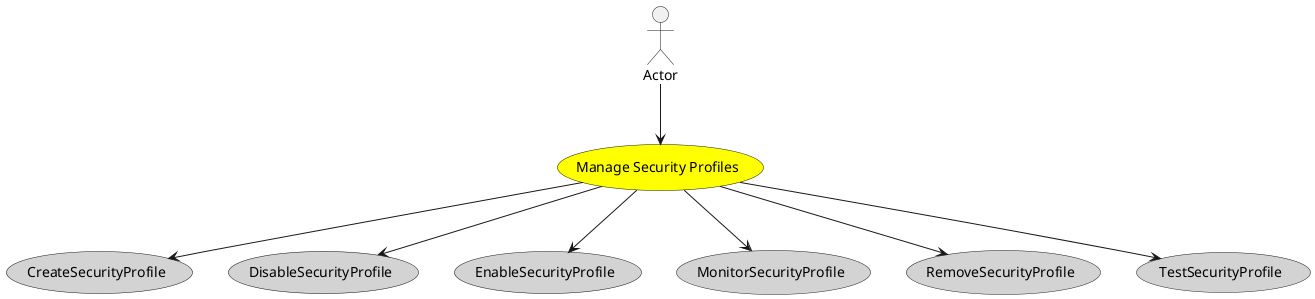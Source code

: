 @startuml


usecase "Manage Security Profiles" as ManageSecurityProfiles #yellow

Actor "Actor" as Actor

Actor --> ManageSecurityProfiles



usecase "CreateSecurityProfile" as CreateSecurityProfile #lightgrey

ManageSecurityProfiles --> CreateSecurityProfile

usecase "DisableSecurityProfile" as DisableSecurityProfile #lightgrey

ManageSecurityProfiles --> DisableSecurityProfile

usecase "EnableSecurityProfile" as EnableSecurityProfile #lightgrey

ManageSecurityProfiles --> EnableSecurityProfile

usecase "MonitorSecurityProfile" as MonitorSecurityProfile #lightgrey

ManageSecurityProfiles --> MonitorSecurityProfile

usecase "RemoveSecurityProfile" as RemoveSecurityProfile #lightgrey

ManageSecurityProfiles --> RemoveSecurityProfile

usecase "TestSecurityProfile" as TestSecurityProfile #lightgrey

ManageSecurityProfiles --> TestSecurityProfile









@enduml
